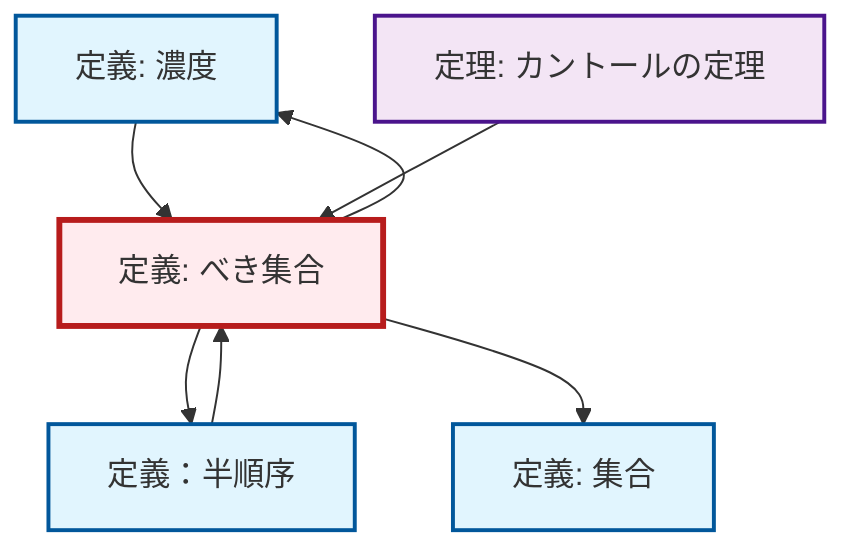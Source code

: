 graph TD
    classDef definition fill:#e1f5fe,stroke:#01579b,stroke-width:2px
    classDef theorem fill:#f3e5f5,stroke:#4a148c,stroke-width:2px
    classDef axiom fill:#fff3e0,stroke:#e65100,stroke-width:2px
    classDef example fill:#e8f5e9,stroke:#1b5e20,stroke-width:2px
    classDef current fill:#ffebee,stroke:#b71c1c,stroke-width:3px
    def-cardinality["定義: 濃度"]:::definition
    def-set["定義: 集合"]:::definition
    thm-cantor["定理: カントールの定理"]:::theorem
    def-power-set["定義: べき集合"]:::definition
    def-partial-order["定義：半順序"]:::definition
    def-cardinality --> def-power-set
    def-partial-order --> def-power-set
    def-power-set --> def-partial-order
    def-power-set --> def-cardinality
    def-power-set --> def-set
    thm-cantor --> def-power-set
    class def-power-set current